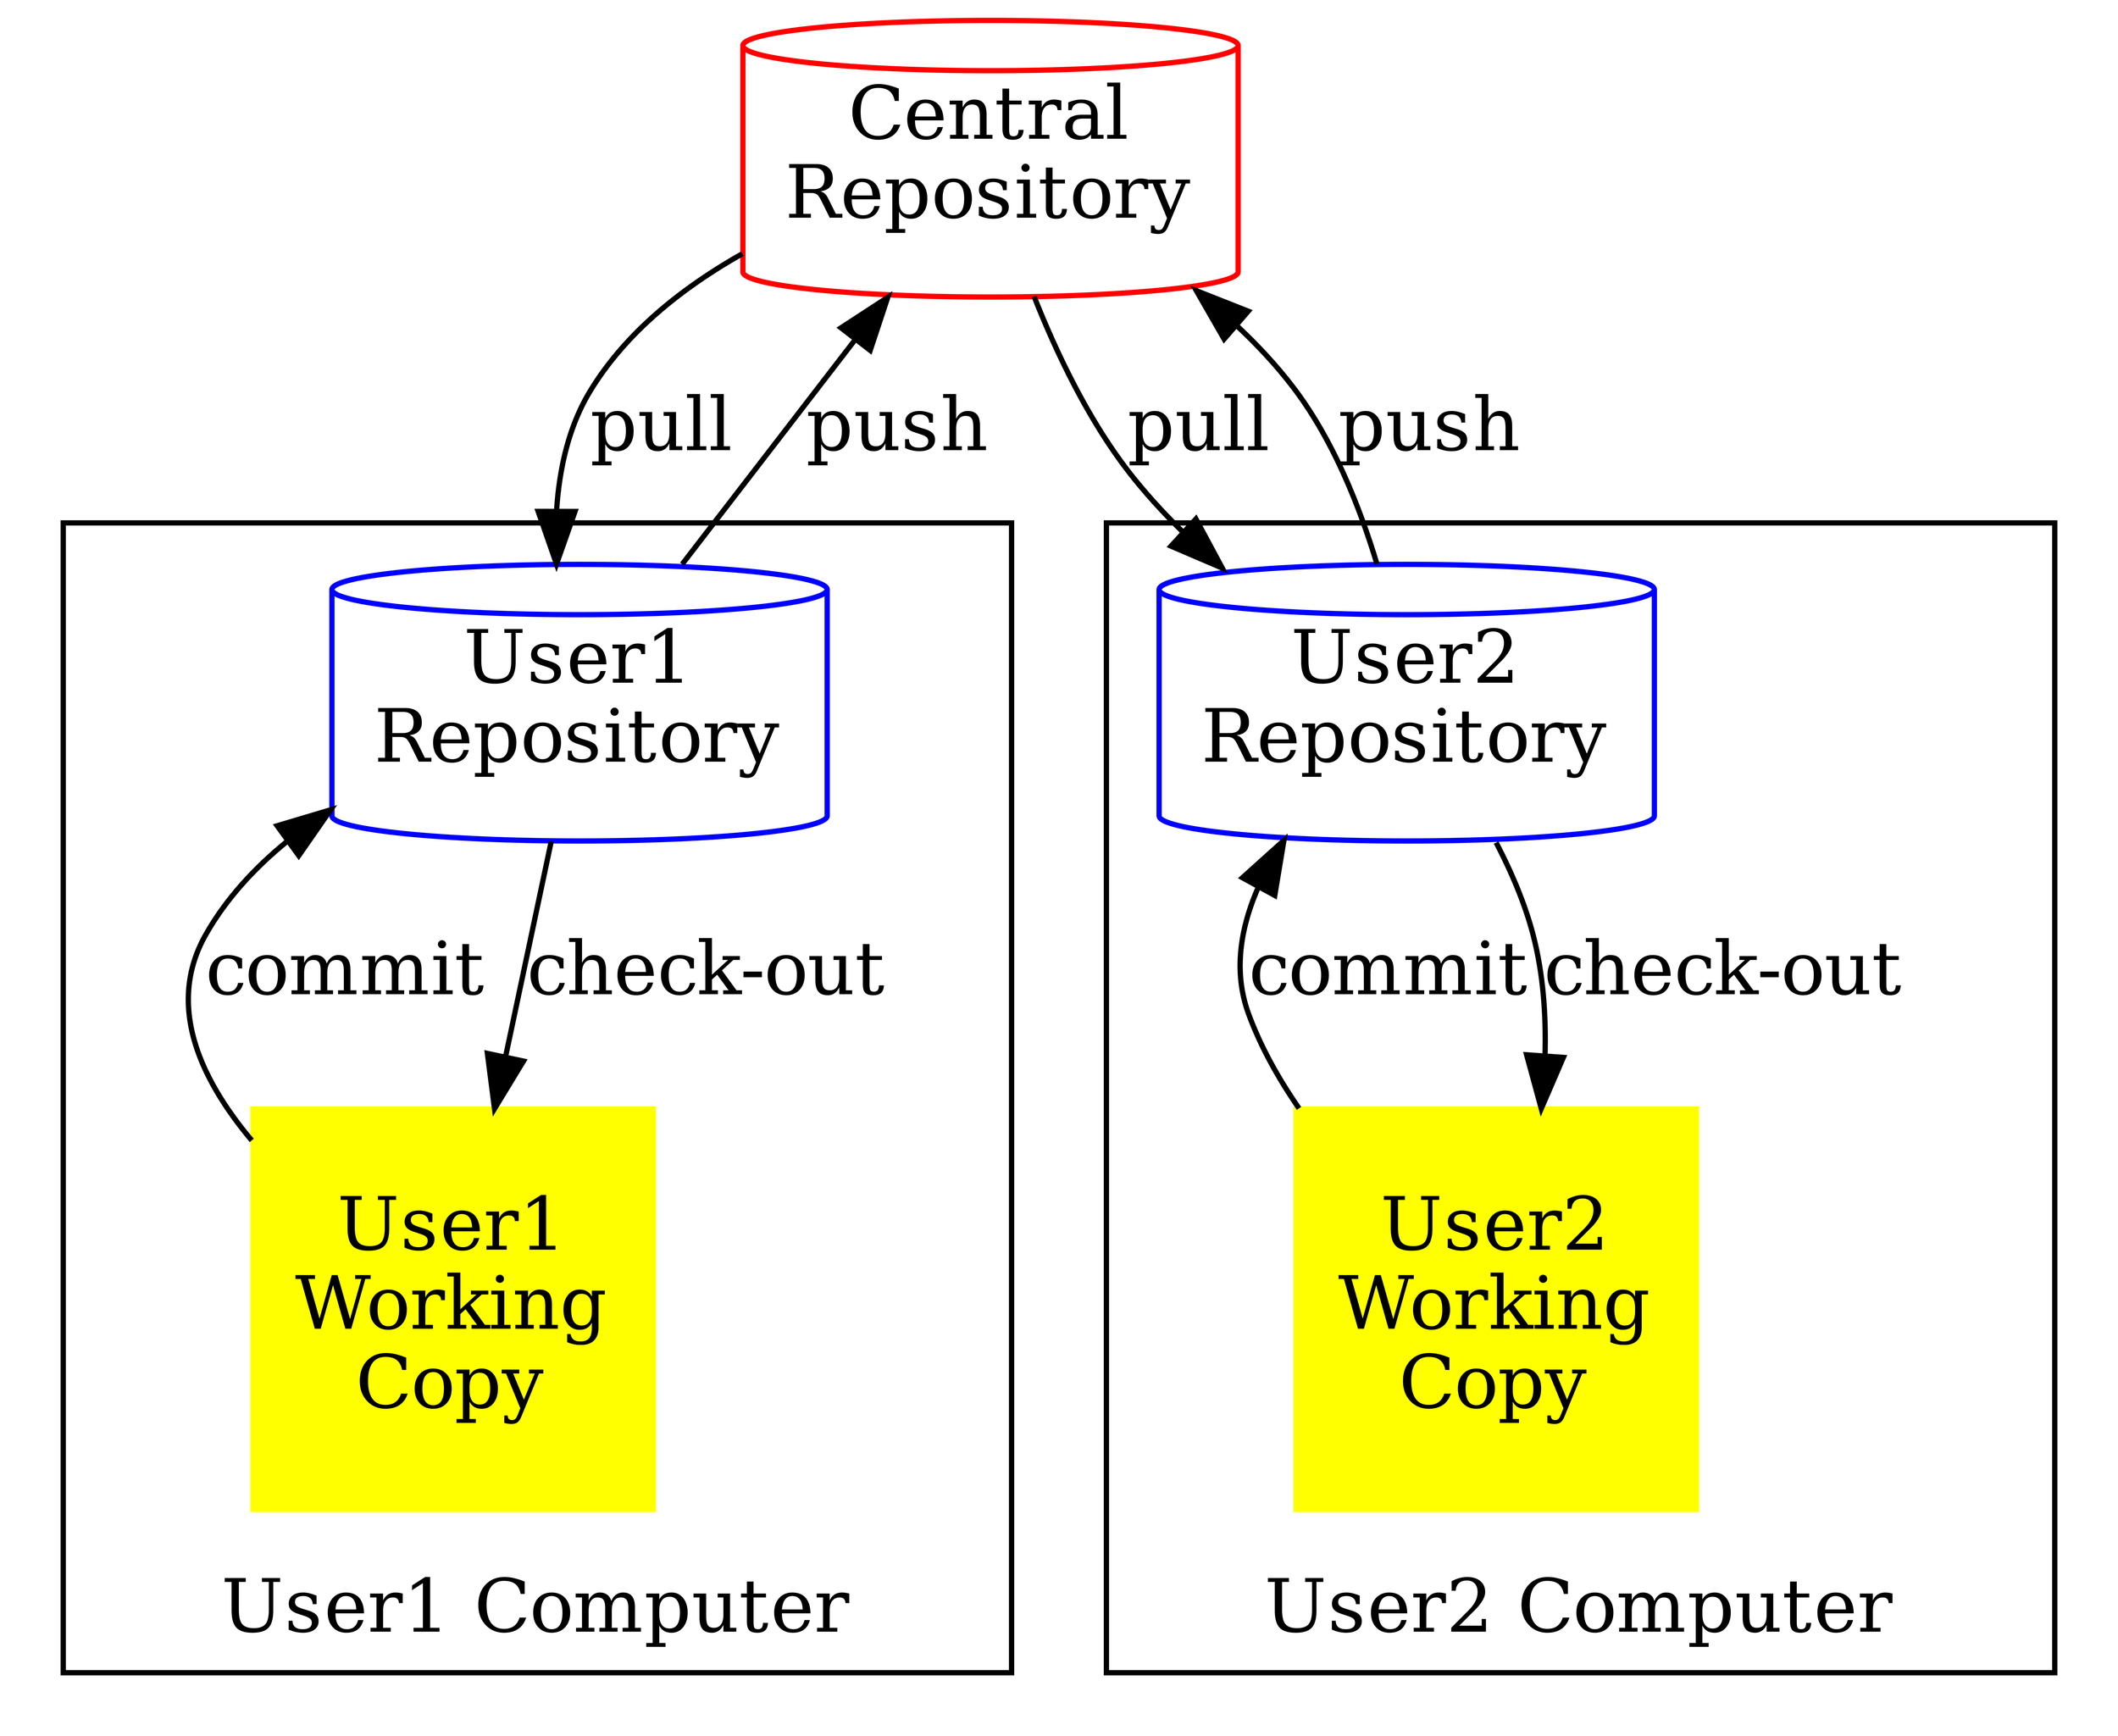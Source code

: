 digraph dvcs {
    size="40!"
    rankdir="BT"
    Repository [shape=cylinder, label="Central\nRepository" width=1 color=red];
    User1WC [shape= square, label="User1\nWorking\nCopy", style=filled; color=yellow];
    User2WC [shape= square, label="User2\nWorking\nCopy",style=filled; color=yellow]
    User1Rep [shape= cylinder, label="User1\nRepository", color=blue];
    User2Rep [shape= cylinder, label="User2\nRepository",color=blue];
    User1Rep -> Repository [label="push"]
    Repository -> User1Rep [label="pull"]
    User2Rep -> Repository [label="push"]
    Repository -> User2Rep [label="pull"]
    User1WC -> User1Rep [label="commit"]
    User1Rep -> User1WC [label="check-out"]
    User2WC -> User2Rep [label="commit"]
    User2Rep -> User2WC [label="check-out"]

    subgraph cluster_User1 {
        label="User1 Computer"
        User1Rep User1WC
    }
    subgraph cluster_User2 {
        label="User2 Computer"
        User2Rep User2WC
    }
}
